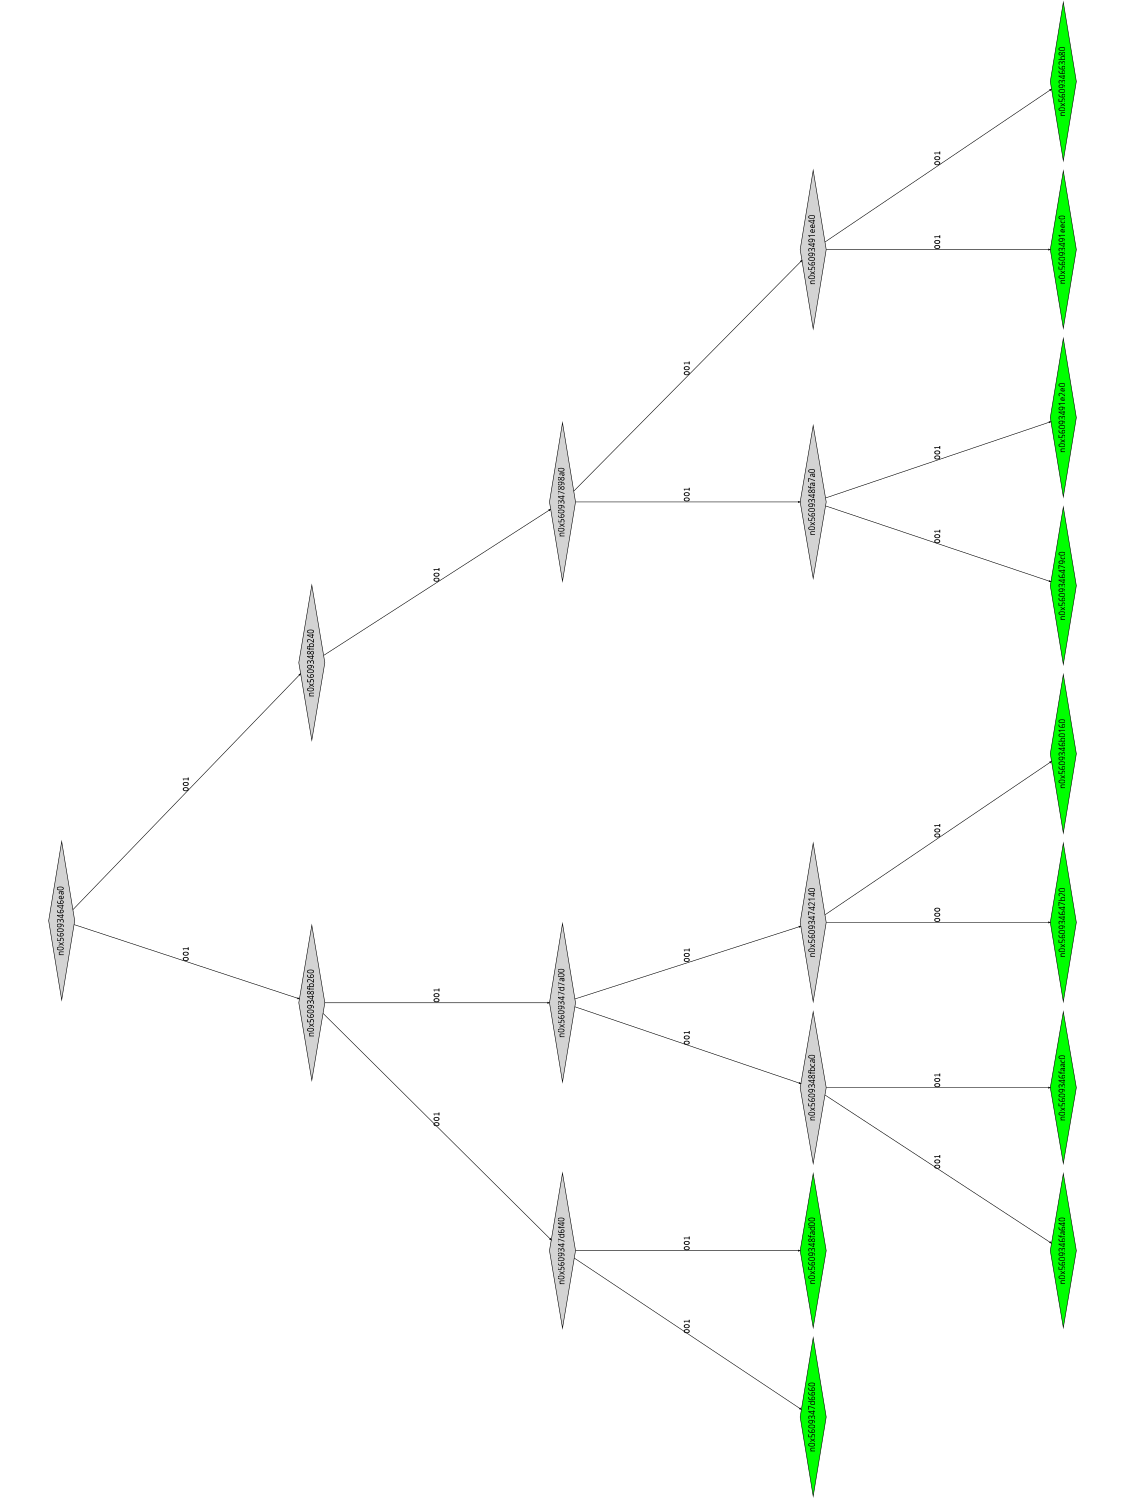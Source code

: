 digraph G {
	size="10,7.5";
	ratio=fill;
	rotate=90;
	center = "true";
	node [style="filled",width=.1,height=.1,fontname="Terminus"]
	edge [arrowsize=.3]
	n0x560934646ea0 [shape=diamond];
	n0x560934646ea0 -> n0x5609348fb260 [label=001];
	n0x560934646ea0 -> n0x5609348fb240 [label=001];
	n0x5609348fb240 [shape=diamond];
	n0x5609348fb240 -> n0x5609347898a0 [label=001];
	n0x5609347898a0 [shape=diamond];
	n0x5609347898a0 -> n0x5609348fa7a0 [label=001];
	n0x5609347898a0 -> n0x56093491ee40 [label=001];
	n0x56093491ee40 [shape=diamond];
	n0x56093491ee40 -> n0x56093491eec0 [label=001];
	n0x56093491ee40 -> n0x560934663b80 [label=001];
	n0x560934663b80 [shape=diamond,fillcolor=green];
	n0x56093491eec0 [shape=diamond,fillcolor=green];
	n0x5609348fa7a0 [shape=diamond];
	n0x5609348fa7a0 -> n0x5609346479c0 [label=001];
	n0x5609348fa7a0 -> n0x56093491e2e0 [label=001];
	n0x56093491e2e0 [shape=diamond,fillcolor=green];
	n0x5609346479c0 [shape=diamond,fillcolor=green];
	n0x5609348fb260 [shape=diamond];
	n0x5609348fb260 -> n0x5609347d6f40 [label=001];
	n0x5609348fb260 -> n0x5609347d7a00 [label=001];
	n0x5609347d7a00 [shape=diamond];
	n0x5609347d7a00 -> n0x5609348fbca0 [label=001];
	n0x5609347d7a00 -> n0x560934742140 [label=001];
	n0x560934742140 [shape=diamond];
	n0x560934742140 -> n0x560934647b20 [label=000];
	n0x560934742140 -> n0x5609346b0160 [label=001];
	n0x5609346b0160 [shape=diamond,fillcolor=green];
	n0x560934647b20 [shape=diamond,fillcolor=green];
	n0x5609348fbca0 [shape=diamond];
	n0x5609348fbca0 -> n0x5609346fa640 [label=001];
	n0x5609348fbca0 -> n0x5609346faac0 [label=001];
	n0x5609346faac0 [shape=diamond,fillcolor=green];
	n0x5609346fa640 [shape=diamond,fillcolor=green];
	n0x5609347d6f40 [shape=diamond];
	n0x5609347d6f40 -> n0x5609347d6660 [label=001];
	n0x5609347d6f40 -> n0x5609348fad00 [label=001];
	n0x5609348fad00 [shape=diamond,fillcolor=green];
	n0x5609347d6660 [shape=diamond,fillcolor=green];
}

